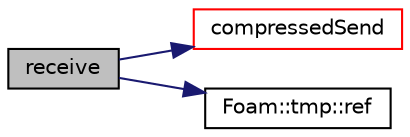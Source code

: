 digraph "receive"
{
  bgcolor="transparent";
  edge [fontname="Helvetica",fontsize="10",labelfontname="Helvetica",labelfontsize="10"];
  node [fontname="Helvetica",fontsize="10",shape=record];
  rankdir="LR";
  Node257 [label="receive",height=0.2,width=0.4,color="black", fillcolor="grey75", style="filled", fontcolor="black"];
  Node257 -> Node258 [color="midnightblue",fontsize="10",style="solid",fontname="Helvetica"];
  Node258 [label="compressedSend",height=0.2,width=0.4,color="red",URL="$a27909.html#aa313587221e2193609af8c0bba02eed2",tooltip="Raw field send function with data compression. "];
  Node257 -> Node315 [color="midnightblue",fontsize="10",style="solid",fontname="Helvetica"];
  Node315 [label="Foam::tmp::ref",height=0.2,width=0.4,color="black",URL="$a27077.html#aeaf81e641282874cef07f5b808efc83b",tooltip="Return non-const reference or generate a fatal error. "];
}
